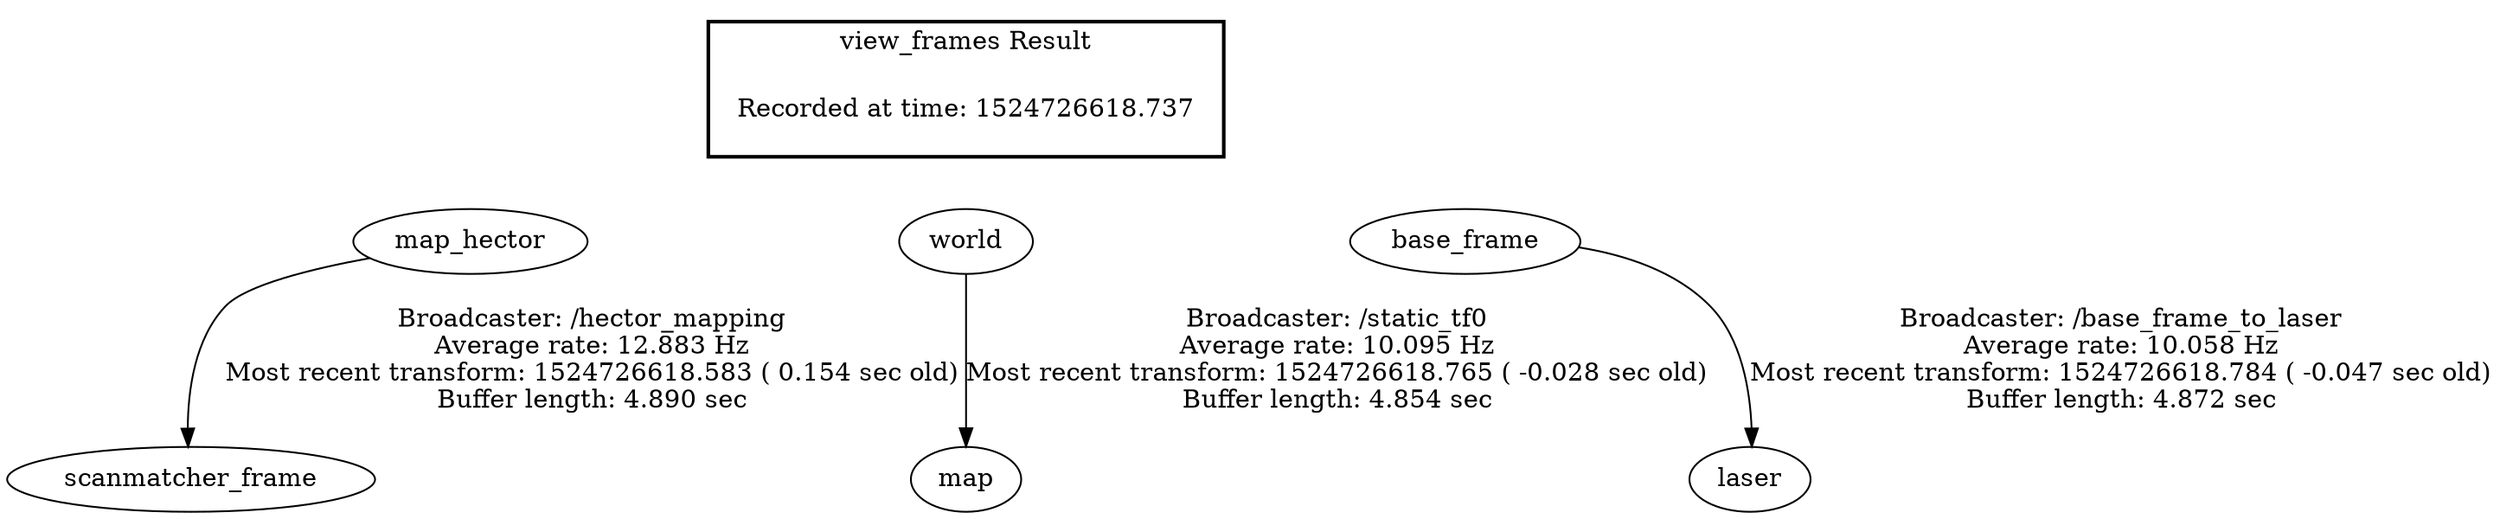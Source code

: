 digraph G {
"map_hector" -> "scanmatcher_frame"[label="Broadcaster: /hector_mapping\nAverage rate: 12.883 Hz\nMost recent transform: 1524726618.583 ( 0.154 sec old)\nBuffer length: 4.890 sec\n"];
"world" -> "map"[label="Broadcaster: /static_tf0\nAverage rate: 10.095 Hz\nMost recent transform: 1524726618.765 ( -0.028 sec old)\nBuffer length: 4.854 sec\n"];
"base_frame" -> "laser"[label="Broadcaster: /base_frame_to_laser\nAverage rate: 10.058 Hz\nMost recent transform: 1524726618.784 ( -0.047 sec old)\nBuffer length: 4.872 sec\n"];
edge [style=invis];
 subgraph cluster_legend { style=bold; color=black; label ="view_frames Result";
"Recorded at time: 1524726618.737"[ shape=plaintext ] ;
 }->"map_hector";
edge [style=invis];
 subgraph cluster_legend { style=bold; color=black; label ="view_frames Result";
"Recorded at time: 1524726618.737"[ shape=plaintext ] ;
 }->"world";
edge [style=invis];
 subgraph cluster_legend { style=bold; color=black; label ="view_frames Result";
"Recorded at time: 1524726618.737"[ shape=plaintext ] ;
 }->"base_frame";
}